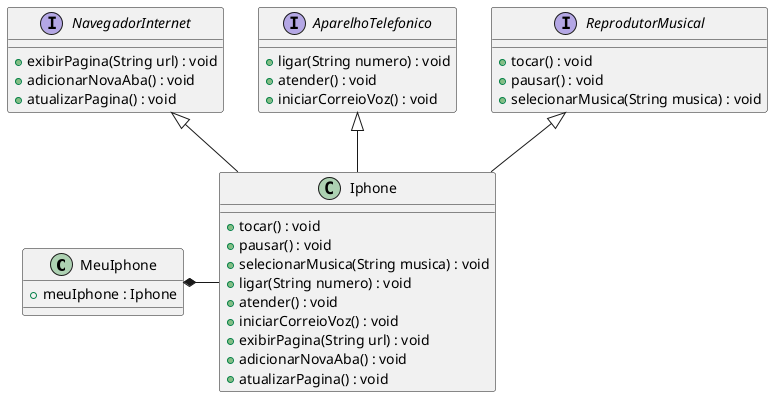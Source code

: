 @startuml
'https://plantuml.com/class-diagram

class MeuIphone {
    + meuIphone : Iphone
}

class Iphone {
    + tocar() : void
    + pausar() : void
    + selecionarMusica(String musica) : void
    + ligar(String numero) : void
    + atender() : void
    + iniciarCorreioVoz() : void
    + exibirPagina(String url) : void
    + adicionarNovaAba() : void
    + atualizarPagina() : void
}

interface ReprodutorMusical {
    + tocar() : void
    + pausar() : void
    + selecionarMusica(String musica) : void
}

interface AparelhoTelefonico {
    + ligar(String numero) : void
    + atender() : void
    + iniciarCorreioVoz() : void
}

interface NavegadorInternet {
    + exibirPagina(String url) : void
    + adicionarNovaAba() : void
    + atualizarPagina() : void
}

MeuIphone *-right- Iphone
Iphone -up-|> ReprodutorMusical
Iphone -up-|> AparelhoTelefonico
Iphone -up-|> NavegadorInternet

@enduml